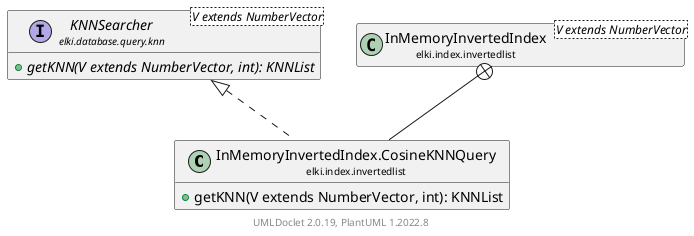 @startuml
    remove .*\.(Instance|Par|Parameterizer|Factory)$
    set namespaceSeparator none
    hide empty fields
    hide empty methods

    class "<size:14>InMemoryInvertedIndex.CosineKNNQuery\n<size:10>elki.index.invertedlist" as elki.index.invertedlist.InMemoryInvertedIndex.CosineKNNQuery [[InMemoryInvertedIndex.CosineKNNQuery.html]] {
        +getKNN(V extends NumberVector, int): KNNList
    }

    interface "<size:14>KNNSearcher\n<size:10>elki.database.query.knn" as elki.database.query.knn.KNNSearcher<V extends NumberVector> [[../../database/query/knn/KNNSearcher.html]] {
        {abstract} +getKNN(V extends NumberVector, int): KNNList
    }
    class "<size:14>InMemoryInvertedIndex\n<size:10>elki.index.invertedlist" as elki.index.invertedlist.InMemoryInvertedIndex<V extends NumberVector> [[InMemoryInvertedIndex.html]]

    elki.database.query.knn.KNNSearcher <|.. elki.index.invertedlist.InMemoryInvertedIndex.CosineKNNQuery
    elki.index.invertedlist.InMemoryInvertedIndex +-- elki.index.invertedlist.InMemoryInvertedIndex.CosineKNNQuery

    center footer UMLDoclet 2.0.19, PlantUML 1.2022.8
@enduml
